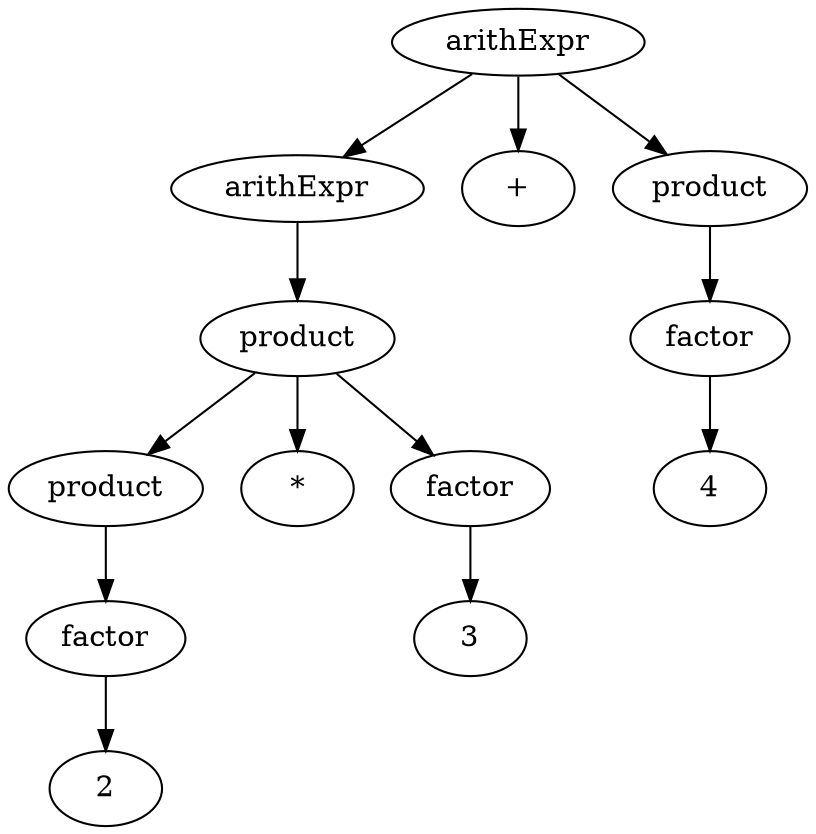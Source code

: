 digraph G {    
    1 -> 2;
    1 -> 3;
    1 -> 4;

    2 -> 5;

    5 -> 7;
    5 -> 8;
    5 -> 9;

    7 -> 10;
   10 -> 11;

    9 -> 12;

    4 -> 6;
    6 -> 13;  

    1 [label="arithExpr", width=1.0, height=0.4];
    2 [label="arithExpr", width=1.0, height=0.4];
    3 [label="+"];
    4 [label="product"];
    5 [label="product"];
    6 [label="factor"];
    7 [label="product"];
    8 [label="*"];
    9 [label="factor"];
   10 [label="factor"];
   11 [label="2"];
   12 [label="3"];
   13 [label="4"];
}

